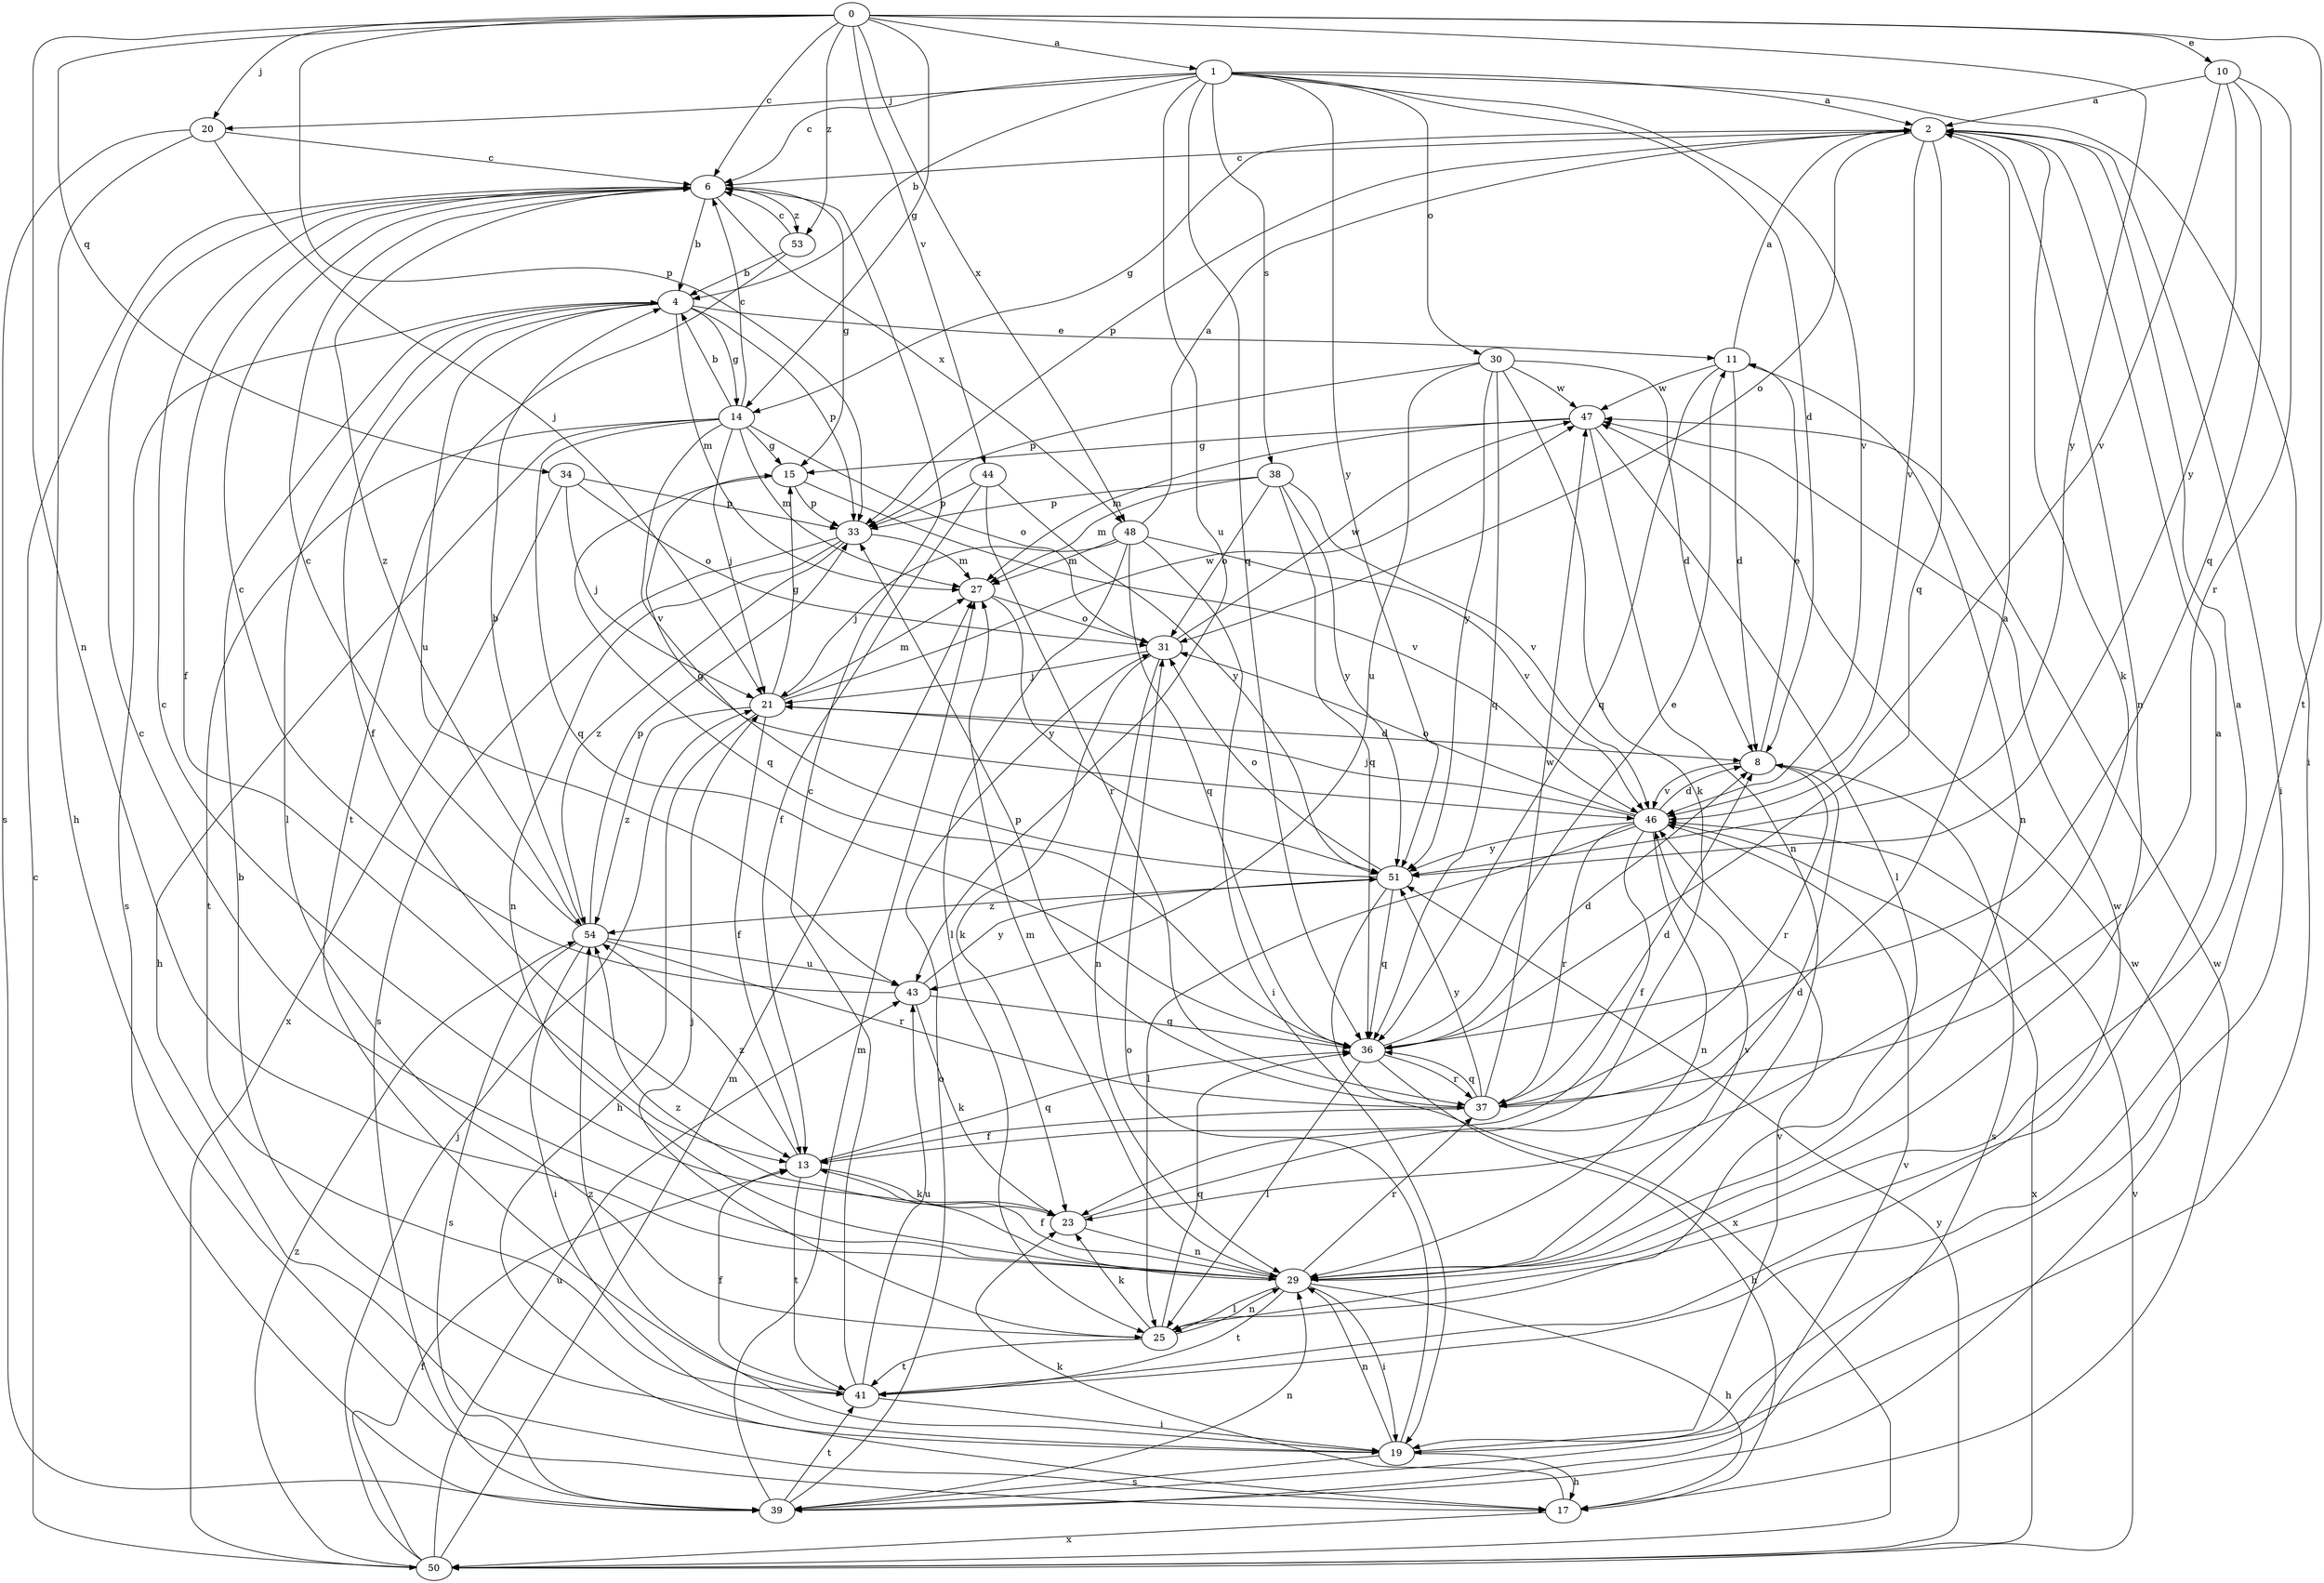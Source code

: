 strict digraph  {
0;
1;
2;
4;
6;
8;
10;
11;
13;
14;
15;
17;
19;
20;
21;
23;
25;
27;
29;
30;
31;
33;
34;
36;
37;
38;
39;
41;
43;
44;
46;
47;
48;
50;
51;
53;
54;
0 -> 1  [label=a];
0 -> 6  [label=c];
0 -> 10  [label=e];
0 -> 14  [label=g];
0 -> 20  [label=j];
0 -> 29  [label=n];
0 -> 33  [label=p];
0 -> 34  [label=q];
0 -> 41  [label=t];
0 -> 44  [label=v];
0 -> 48  [label=x];
0 -> 51  [label=y];
0 -> 53  [label=z];
1 -> 2  [label=a];
1 -> 4  [label=b];
1 -> 6  [label=c];
1 -> 8  [label=d];
1 -> 19  [label=i];
1 -> 20  [label=j];
1 -> 30  [label=o];
1 -> 36  [label=q];
1 -> 38  [label=s];
1 -> 43  [label=u];
1 -> 46  [label=v];
1 -> 51  [label=y];
2 -> 6  [label=c];
2 -> 14  [label=g];
2 -> 19  [label=i];
2 -> 23  [label=k];
2 -> 29  [label=n];
2 -> 31  [label=o];
2 -> 33  [label=p];
2 -> 36  [label=q];
2 -> 46  [label=v];
4 -> 11  [label=e];
4 -> 13  [label=f];
4 -> 14  [label=g];
4 -> 25  [label=l];
4 -> 27  [label=m];
4 -> 33  [label=p];
4 -> 39  [label=s];
4 -> 43  [label=u];
6 -> 4  [label=b];
6 -> 13  [label=f];
6 -> 15  [label=g];
6 -> 48  [label=x];
6 -> 53  [label=z];
6 -> 54  [label=z];
8 -> 11  [label=e];
8 -> 37  [label=r];
8 -> 39  [label=s];
8 -> 46  [label=v];
10 -> 2  [label=a];
10 -> 36  [label=q];
10 -> 37  [label=r];
10 -> 46  [label=v];
10 -> 51  [label=y];
11 -> 2  [label=a];
11 -> 8  [label=d];
11 -> 29  [label=n];
11 -> 36  [label=q];
11 -> 47  [label=w];
13 -> 23  [label=k];
13 -> 36  [label=q];
13 -> 41  [label=t];
13 -> 54  [label=z];
14 -> 4  [label=b];
14 -> 6  [label=c];
14 -> 15  [label=g];
14 -> 17  [label=h];
14 -> 21  [label=j];
14 -> 27  [label=m];
14 -> 31  [label=o];
14 -> 36  [label=q];
14 -> 41  [label=t];
14 -> 46  [label=v];
15 -> 33  [label=p];
15 -> 36  [label=q];
15 -> 46  [label=v];
17 -> 23  [label=k];
17 -> 47  [label=w];
17 -> 50  [label=x];
19 -> 4  [label=b];
19 -> 17  [label=h];
19 -> 29  [label=n];
19 -> 31  [label=o];
19 -> 39  [label=s];
19 -> 46  [label=v];
19 -> 54  [label=z];
20 -> 6  [label=c];
20 -> 17  [label=h];
20 -> 21  [label=j];
20 -> 39  [label=s];
21 -> 8  [label=d];
21 -> 13  [label=f];
21 -> 15  [label=g];
21 -> 17  [label=h];
21 -> 27  [label=m];
21 -> 47  [label=w];
21 -> 54  [label=z];
23 -> 6  [label=c];
23 -> 8  [label=d];
23 -> 29  [label=n];
25 -> 2  [label=a];
25 -> 21  [label=j];
25 -> 23  [label=k];
25 -> 29  [label=n];
25 -> 36  [label=q];
25 -> 41  [label=t];
27 -> 31  [label=o];
27 -> 51  [label=y];
29 -> 2  [label=a];
29 -> 6  [label=c];
29 -> 13  [label=f];
29 -> 17  [label=h];
29 -> 19  [label=i];
29 -> 25  [label=l];
29 -> 27  [label=m];
29 -> 37  [label=r];
29 -> 41  [label=t];
29 -> 46  [label=v];
29 -> 54  [label=z];
30 -> 8  [label=d];
30 -> 23  [label=k];
30 -> 33  [label=p];
30 -> 36  [label=q];
30 -> 43  [label=u];
30 -> 47  [label=w];
30 -> 51  [label=y];
31 -> 21  [label=j];
31 -> 23  [label=k];
31 -> 29  [label=n];
31 -> 47  [label=w];
33 -> 27  [label=m];
33 -> 29  [label=n];
33 -> 39  [label=s];
33 -> 54  [label=z];
34 -> 21  [label=j];
34 -> 31  [label=o];
34 -> 33  [label=p];
34 -> 50  [label=x];
36 -> 8  [label=d];
36 -> 11  [label=e];
36 -> 17  [label=h];
36 -> 25  [label=l];
36 -> 37  [label=r];
37 -> 2  [label=a];
37 -> 8  [label=d];
37 -> 13  [label=f];
37 -> 33  [label=p];
37 -> 36  [label=q];
37 -> 47  [label=w];
37 -> 51  [label=y];
38 -> 27  [label=m];
38 -> 31  [label=o];
38 -> 33  [label=p];
38 -> 36  [label=q];
38 -> 46  [label=v];
38 -> 51  [label=y];
39 -> 27  [label=m];
39 -> 29  [label=n];
39 -> 31  [label=o];
39 -> 41  [label=t];
39 -> 46  [label=v];
39 -> 47  [label=w];
41 -> 6  [label=c];
41 -> 13  [label=f];
41 -> 19  [label=i];
41 -> 43  [label=u];
41 -> 47  [label=w];
43 -> 6  [label=c];
43 -> 23  [label=k];
43 -> 36  [label=q];
43 -> 51  [label=y];
44 -> 13  [label=f];
44 -> 33  [label=p];
44 -> 37  [label=r];
44 -> 51  [label=y];
46 -> 8  [label=d];
46 -> 13  [label=f];
46 -> 21  [label=j];
46 -> 25  [label=l];
46 -> 29  [label=n];
46 -> 31  [label=o];
46 -> 37  [label=r];
46 -> 50  [label=x];
46 -> 51  [label=y];
47 -> 15  [label=g];
47 -> 25  [label=l];
47 -> 27  [label=m];
47 -> 29  [label=n];
48 -> 2  [label=a];
48 -> 19  [label=i];
48 -> 21  [label=j];
48 -> 25  [label=l];
48 -> 27  [label=m];
48 -> 36  [label=q];
48 -> 46  [label=v];
50 -> 6  [label=c];
50 -> 13  [label=f];
50 -> 21  [label=j];
50 -> 27  [label=m];
50 -> 43  [label=u];
50 -> 46  [label=v];
50 -> 51  [label=y];
50 -> 54  [label=z];
51 -> 15  [label=g];
51 -> 31  [label=o];
51 -> 36  [label=q];
51 -> 50  [label=x];
51 -> 54  [label=z];
53 -> 4  [label=b];
53 -> 6  [label=c];
53 -> 41  [label=t];
54 -> 4  [label=b];
54 -> 6  [label=c];
54 -> 19  [label=i];
54 -> 33  [label=p];
54 -> 37  [label=r];
54 -> 39  [label=s];
54 -> 43  [label=u];
}
